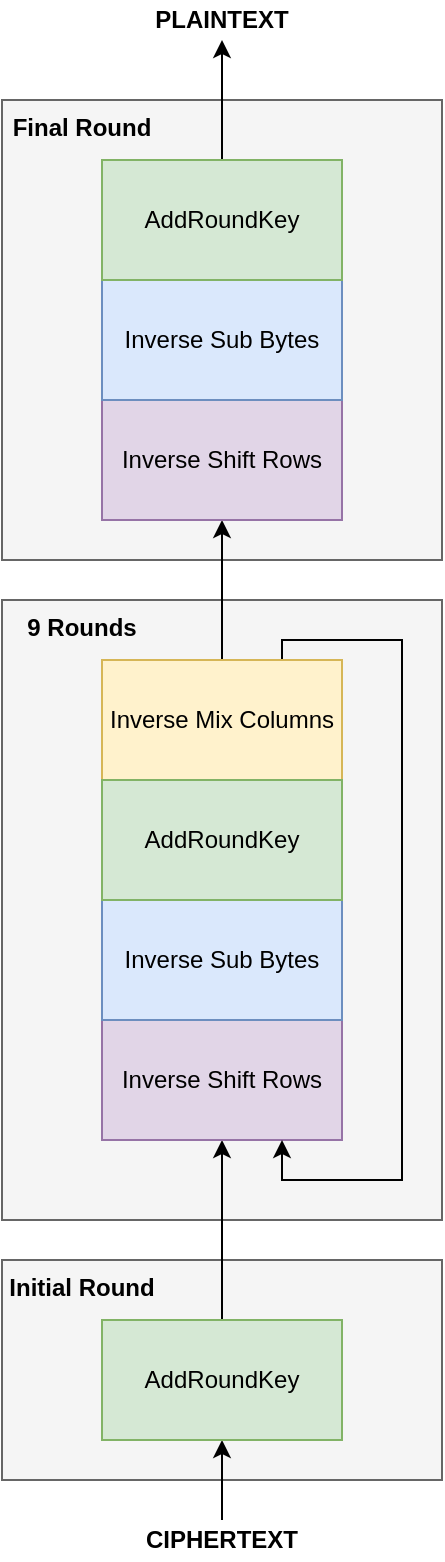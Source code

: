 <mxfile version="13.7.3" type="device"><diagram id="XLnge0spWlon-oGxl0Fb" name="Page-1"><mxGraphModel dx="782" dy="2276" grid="1" gridSize="10" guides="1" tooltips="1" connect="1" arrows="1" fold="1" page="1" pageScale="1" pageWidth="850" pageHeight="1100" math="0" shadow="0"><root><mxCell id="0"/><mxCell id="1" parent="0"/><mxCell id="sllKDQJpJ-A8feeaaZlj-21" value="" style="html=1;fillColor=#f5f5f5;strokeColor=#666666;fontColor=#333333;" vertex="1" parent="1"><mxGeometry x="390" y="-110" width="220" height="230" as="geometry"/></mxCell><mxCell id="sllKDQJpJ-A8feeaaZlj-19" value="" style="html=1;fillColor=#f5f5f5;strokeColor=#666666;fontColor=#333333;" vertex="1" parent="1"><mxGeometry x="390" y="470" width="220" height="110" as="geometry"/></mxCell><mxCell id="sllKDQJpJ-A8feeaaZlj-15" value="" style="html=1;fillColor=#f5f5f5;strokeColor=#666666;fontColor=#333333;" vertex="1" parent="1"><mxGeometry x="390" y="140" width="220" height="310" as="geometry"/></mxCell><mxCell id="sllKDQJpJ-A8feeaaZlj-23" style="edgeStyle=orthogonalEdgeStyle;rounded=0;orthogonalLoop=1;jettySize=auto;html=1;entryX=0.5;entryY=1;entryDx=0;entryDy=0;" edge="1" parent="1" source="sllKDQJpJ-A8feeaaZlj-1" target="sllKDQJpJ-A8feeaaZlj-2"><mxGeometry relative="1" as="geometry"/></mxCell><mxCell id="sllKDQJpJ-A8feeaaZlj-1" value="CIPHERTEXT" style="text;html=1;strokeColor=none;fillColor=none;align=center;verticalAlign=middle;whiteSpace=wrap;rounded=0;fontStyle=1" vertex="1" parent="1"><mxGeometry x="480" y="600" width="40" height="20" as="geometry"/></mxCell><mxCell id="sllKDQJpJ-A8feeaaZlj-11" style="edgeStyle=orthogonalEdgeStyle;rounded=0;orthogonalLoop=1;jettySize=auto;html=1;entryX=0.5;entryY=1;entryDx=0;entryDy=0;" edge="1" parent="1" source="sllKDQJpJ-A8feeaaZlj-2" target="sllKDQJpJ-A8feeaaZlj-3"><mxGeometry relative="1" as="geometry"/></mxCell><mxCell id="sllKDQJpJ-A8feeaaZlj-2" value="AddRoundKey" style="rounded=0;whiteSpace=wrap;html=1;fillColor=#d5e8d4;strokeColor=#82b366;" vertex="1" parent="1"><mxGeometry x="440" y="500" width="120" height="60" as="geometry"/></mxCell><mxCell id="sllKDQJpJ-A8feeaaZlj-3" value="Inverse Shift Rows" style="rounded=0;whiteSpace=wrap;html=1;fillColor=#e1d5e7;strokeColor=#9673a6;" vertex="1" parent="1"><mxGeometry x="440" y="350" width="120" height="60" as="geometry"/></mxCell><mxCell id="sllKDQJpJ-A8feeaaZlj-4" value="Inverse Sub Bytes" style="rounded=0;whiteSpace=wrap;html=1;fillColor=#dae8fc;strokeColor=#6c8ebf;" vertex="1" parent="1"><mxGeometry x="440" y="290" width="120" height="60" as="geometry"/></mxCell><mxCell id="sllKDQJpJ-A8feeaaZlj-12" style="edgeStyle=orthogonalEdgeStyle;rounded=0;orthogonalLoop=1;jettySize=auto;html=1;entryX=0.5;entryY=1;entryDx=0;entryDy=0;" edge="1" parent="1" source="sllKDQJpJ-A8feeaaZlj-5" target="sllKDQJpJ-A8feeaaZlj-7"><mxGeometry relative="1" as="geometry"/></mxCell><mxCell id="sllKDQJpJ-A8feeaaZlj-18" style="edgeStyle=orthogonalEdgeStyle;rounded=0;orthogonalLoop=1;jettySize=auto;html=1;entryX=0.75;entryY=1;entryDx=0;entryDy=0;exitX=0.75;exitY=0;exitDx=0;exitDy=0;" edge="1" parent="1" source="sllKDQJpJ-A8feeaaZlj-5" target="sllKDQJpJ-A8feeaaZlj-3"><mxGeometry relative="1" as="geometry"><Array as="points"><mxPoint x="530" y="160"/><mxPoint x="590" y="160"/><mxPoint x="590" y="430"/><mxPoint x="530" y="430"/></Array></mxGeometry></mxCell><mxCell id="sllKDQJpJ-A8feeaaZlj-5" value="Inverse Mix Columns" style="rounded=0;whiteSpace=wrap;html=1;fillColor=#fff2cc;strokeColor=#d6b656;" vertex="1" parent="1"><mxGeometry x="440" y="170" width="120" height="60" as="geometry"/></mxCell><mxCell id="sllKDQJpJ-A8feeaaZlj-6" value="AddRoundKey" style="rounded=0;whiteSpace=wrap;html=1;fillColor=#d5e8d4;strokeColor=#82b366;" vertex="1" parent="1"><mxGeometry x="440" y="230" width="120" height="60" as="geometry"/></mxCell><mxCell id="sllKDQJpJ-A8feeaaZlj-7" value="Inverse Shift Rows" style="rounded=0;whiteSpace=wrap;html=1;fillColor=#e1d5e7;strokeColor=#9673a6;" vertex="1" parent="1"><mxGeometry x="440" y="40" width="120" height="60" as="geometry"/></mxCell><mxCell id="sllKDQJpJ-A8feeaaZlj-8" value="Inverse Sub Bytes" style="rounded=0;whiteSpace=wrap;html=1;fillColor=#dae8fc;strokeColor=#6c8ebf;" vertex="1" parent="1"><mxGeometry x="440" y="-20" width="120" height="60" as="geometry"/></mxCell><mxCell id="sllKDQJpJ-A8feeaaZlj-25" style="edgeStyle=orthogonalEdgeStyle;rounded=0;orthogonalLoop=1;jettySize=auto;html=1;entryX=0.5;entryY=1;entryDx=0;entryDy=0;" edge="1" parent="1" source="sllKDQJpJ-A8feeaaZlj-10" target="sllKDQJpJ-A8feeaaZlj-24"><mxGeometry relative="1" as="geometry"/></mxCell><mxCell id="sllKDQJpJ-A8feeaaZlj-10" value="AddRoundKey" style="rounded=0;whiteSpace=wrap;html=1;fillColor=#d5e8d4;strokeColor=#82b366;" vertex="1" parent="1"><mxGeometry x="440" y="-80" width="120" height="60" as="geometry"/></mxCell><mxCell id="sllKDQJpJ-A8feeaaZlj-17" value="9 Rounds" style="text;align=center;fontStyle=1;verticalAlign=middle;spacingLeft=3;spacingRight=3;strokeColor=none;rotatable=0;points=[[0,0.5],[1,0.5]];portConstraint=eastwest;" vertex="1" parent="1"><mxGeometry x="390" y="140" width="80" height="26" as="geometry"/></mxCell><mxCell id="sllKDQJpJ-A8feeaaZlj-20" value="Initial Round" style="text;align=center;fontStyle=1;verticalAlign=middle;spacingLeft=3;spacingRight=3;strokeColor=none;rotatable=0;points=[[0,0.5],[1,0.5]];portConstraint=eastwest;" vertex="1" parent="1"><mxGeometry x="390" y="470" width="80" height="26" as="geometry"/></mxCell><mxCell id="sllKDQJpJ-A8feeaaZlj-22" value="Final Round" style="text;align=center;fontStyle=1;verticalAlign=middle;spacingLeft=3;spacingRight=3;strokeColor=none;rotatable=0;points=[[0,0.5],[1,0.5]];portConstraint=eastwest;" vertex="1" parent="1"><mxGeometry x="390" y="-110" width="80" height="26" as="geometry"/></mxCell><mxCell id="sllKDQJpJ-A8feeaaZlj-24" value="PLAINTEXT" style="text;html=1;strokeColor=none;fillColor=none;align=center;verticalAlign=middle;whiteSpace=wrap;rounded=0;fontStyle=1" vertex="1" parent="1"><mxGeometry x="480" y="-160" width="40" height="20" as="geometry"/></mxCell></root></mxGraphModel></diagram></mxfile>